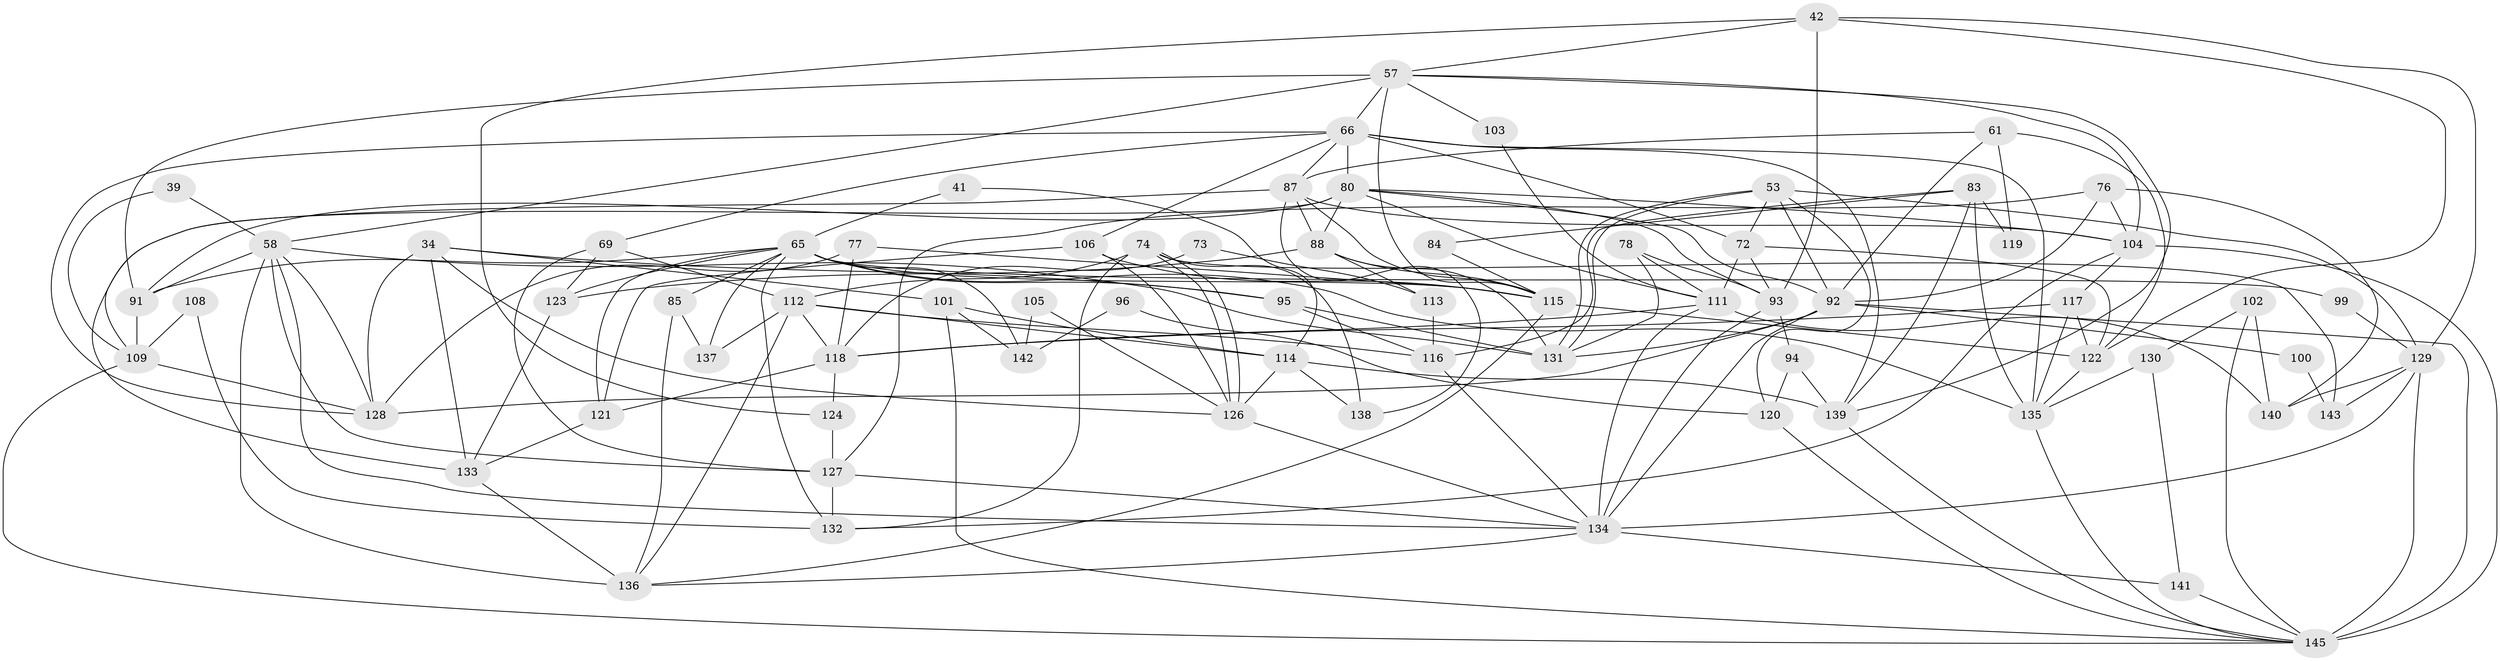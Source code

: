 // original degree distribution, {4: 0.296551724137931, 3: 0.25517241379310346, 5: 0.21379310344827587, 6: 0.08275862068965517, 7: 0.027586206896551724, 2: 0.11724137931034483, 8: 0.006896551724137931}
// Generated by graph-tools (version 1.1) at 2025/50/03/09/25 04:50:04]
// undirected, 72 vertices, 179 edges
graph export_dot {
graph [start="1"]
  node [color=gray90,style=filled];
  34 [super="+22+26"];
  39;
  41;
  42;
  53;
  57 [super="+27+7"];
  58 [super="+2+19+51"];
  61;
  65 [super="+46"];
  66 [super="+3+18"];
  69;
  72 [super="+54"];
  73;
  74 [super="+67"];
  76 [super="+45"];
  77;
  78;
  80 [super="+49+38"];
  83;
  84;
  85;
  87 [super="+23"];
  88 [super="+37"];
  91 [super="+35"];
  92 [super="+8+71"];
  93 [super="+90"];
  94;
  95;
  96;
  99;
  100 [super="+86"];
  101;
  102;
  103;
  104 [super="+13+4+29"];
  105;
  106;
  108;
  109 [super="+64"];
  111 [super="+21+68"];
  112 [super="+9"];
  113;
  114 [super="+24"];
  115 [super="+52+98"];
  116;
  117 [super="+107"];
  118;
  119;
  120;
  121;
  122 [super="+75"];
  123;
  124;
  126 [super="+125"];
  127 [super="+62"];
  128 [super="+48+55"];
  129 [super="+70"];
  130;
  131 [super="+110"];
  132;
  133 [super="+6+81"];
  134 [super="+97"];
  135 [super="+82"];
  136 [super="+47"];
  137 [super="+28"];
  138;
  139 [super="+79"];
  140;
  141;
  142;
  143;
  145 [super="+144"];
  34 -- 101;
  34 -- 133;
  34 -- 95 [weight=2];
  34 -- 126;
  34 -- 128;
  39 -- 58;
  39 -- 109;
  41 -- 65;
  41 -- 114;
  42 -- 124;
  42 -- 93;
  42 -- 122;
  42 -- 129;
  42 -- 57;
  53 -- 131;
  53 -- 131;
  53 -- 72;
  53 -- 120;
  53 -- 129 [weight=2];
  53 -- 92;
  57 -- 104;
  57 -- 115 [weight=2];
  57 -- 58;
  57 -- 139;
  57 -- 66;
  57 -- 103;
  57 -- 91 [weight=2];
  58 -- 127 [weight=2];
  58 -- 128;
  58 -- 136 [weight=2];
  58 -- 91;
  58 -- 131 [weight=2];
  58 -- 134;
  61 -- 87;
  61 -- 119;
  61 -- 122;
  61 -- 92;
  65 -- 121;
  65 -- 99;
  65 -- 132;
  65 -- 135 [weight=2];
  65 -- 137;
  65 -- 91;
  65 -- 142;
  65 -- 85;
  65 -- 123;
  65 -- 95;
  65 -- 115 [weight=2];
  66 -- 72 [weight=2];
  66 -- 87 [weight=2];
  66 -- 139 [weight=2];
  66 -- 69;
  66 -- 106;
  66 -- 80;
  66 -- 135;
  66 -- 128;
  69 -- 123;
  69 -- 112;
  69 -- 127;
  72 -- 122 [weight=2];
  72 -- 111 [weight=2];
  72 -- 93;
  73 -- 113;
  73 -- 118;
  74 -- 126 [weight=2];
  74 -- 126;
  74 -- 112;
  74 -- 132;
  74 -- 138;
  74 -- 143;
  76 -- 140;
  76 -- 104;
  76 -- 92;
  76 -- 127;
  77 -- 118;
  77 -- 115;
  77 -- 128;
  78 -- 111;
  78 -- 93;
  78 -- 131;
  80 -- 104;
  80 -- 88;
  80 -- 133 [weight=3];
  80 -- 93;
  80 -- 91;
  80 -- 111;
  80 -- 92;
  83 -- 116;
  83 -- 84;
  83 -- 119;
  83 -- 135;
  83 -- 139;
  84 -- 115;
  85 -- 137 [weight=2];
  85 -- 136;
  87 -- 138;
  87 -- 88 [weight=2];
  87 -- 109;
  87 -- 104;
  87 -- 115;
  88 -- 113 [weight=2];
  88 -- 123 [weight=2];
  88 -- 131;
  88 -- 115;
  91 -- 109 [weight=2];
  92 -- 100 [weight=3];
  92 -- 134 [weight=3];
  92 -- 145 [weight=4];
  92 -- 131;
  92 -- 128 [weight=2];
  93 -- 94;
  93 -- 134 [weight=2];
  94 -- 139;
  94 -- 120;
  95 -- 116;
  95 -- 131;
  96 -- 120;
  96 -- 142;
  99 -- 129;
  100 -- 143;
  101 -- 114;
  101 -- 142;
  101 -- 145;
  102 -- 140;
  102 -- 145;
  102 -- 130;
  103 -- 111;
  104 -- 132;
  104 -- 145 [weight=2];
  104 -- 117;
  105 -- 142;
  105 -- 126;
  106 -- 121;
  106 -- 126;
  106 -- 115;
  108 -- 132;
  108 -- 109;
  109 -- 145;
  109 -- 128;
  111 -- 118;
  111 -- 140;
  111 -- 134;
  112 -- 118 [weight=2];
  112 -- 136;
  112 -- 137;
  112 -- 114;
  112 -- 116;
  113 -- 116;
  114 -- 138;
  114 -- 139;
  114 -- 126 [weight=2];
  115 -- 122;
  115 -- 136;
  116 -- 134;
  117 -- 122 [weight=2];
  117 -- 118;
  117 -- 135;
  118 -- 121;
  118 -- 124;
  120 -- 145;
  121 -- 133;
  122 -- 135;
  123 -- 133;
  124 -- 127;
  126 -- 134 [weight=2];
  127 -- 132;
  127 -- 134 [weight=2];
  129 -- 140;
  129 -- 143;
  129 -- 145;
  129 -- 134;
  130 -- 141;
  130 -- 135;
  133 -- 136 [weight=2];
  134 -- 136;
  134 -- 141;
  135 -- 145;
  139 -- 145;
  141 -- 145;
}
